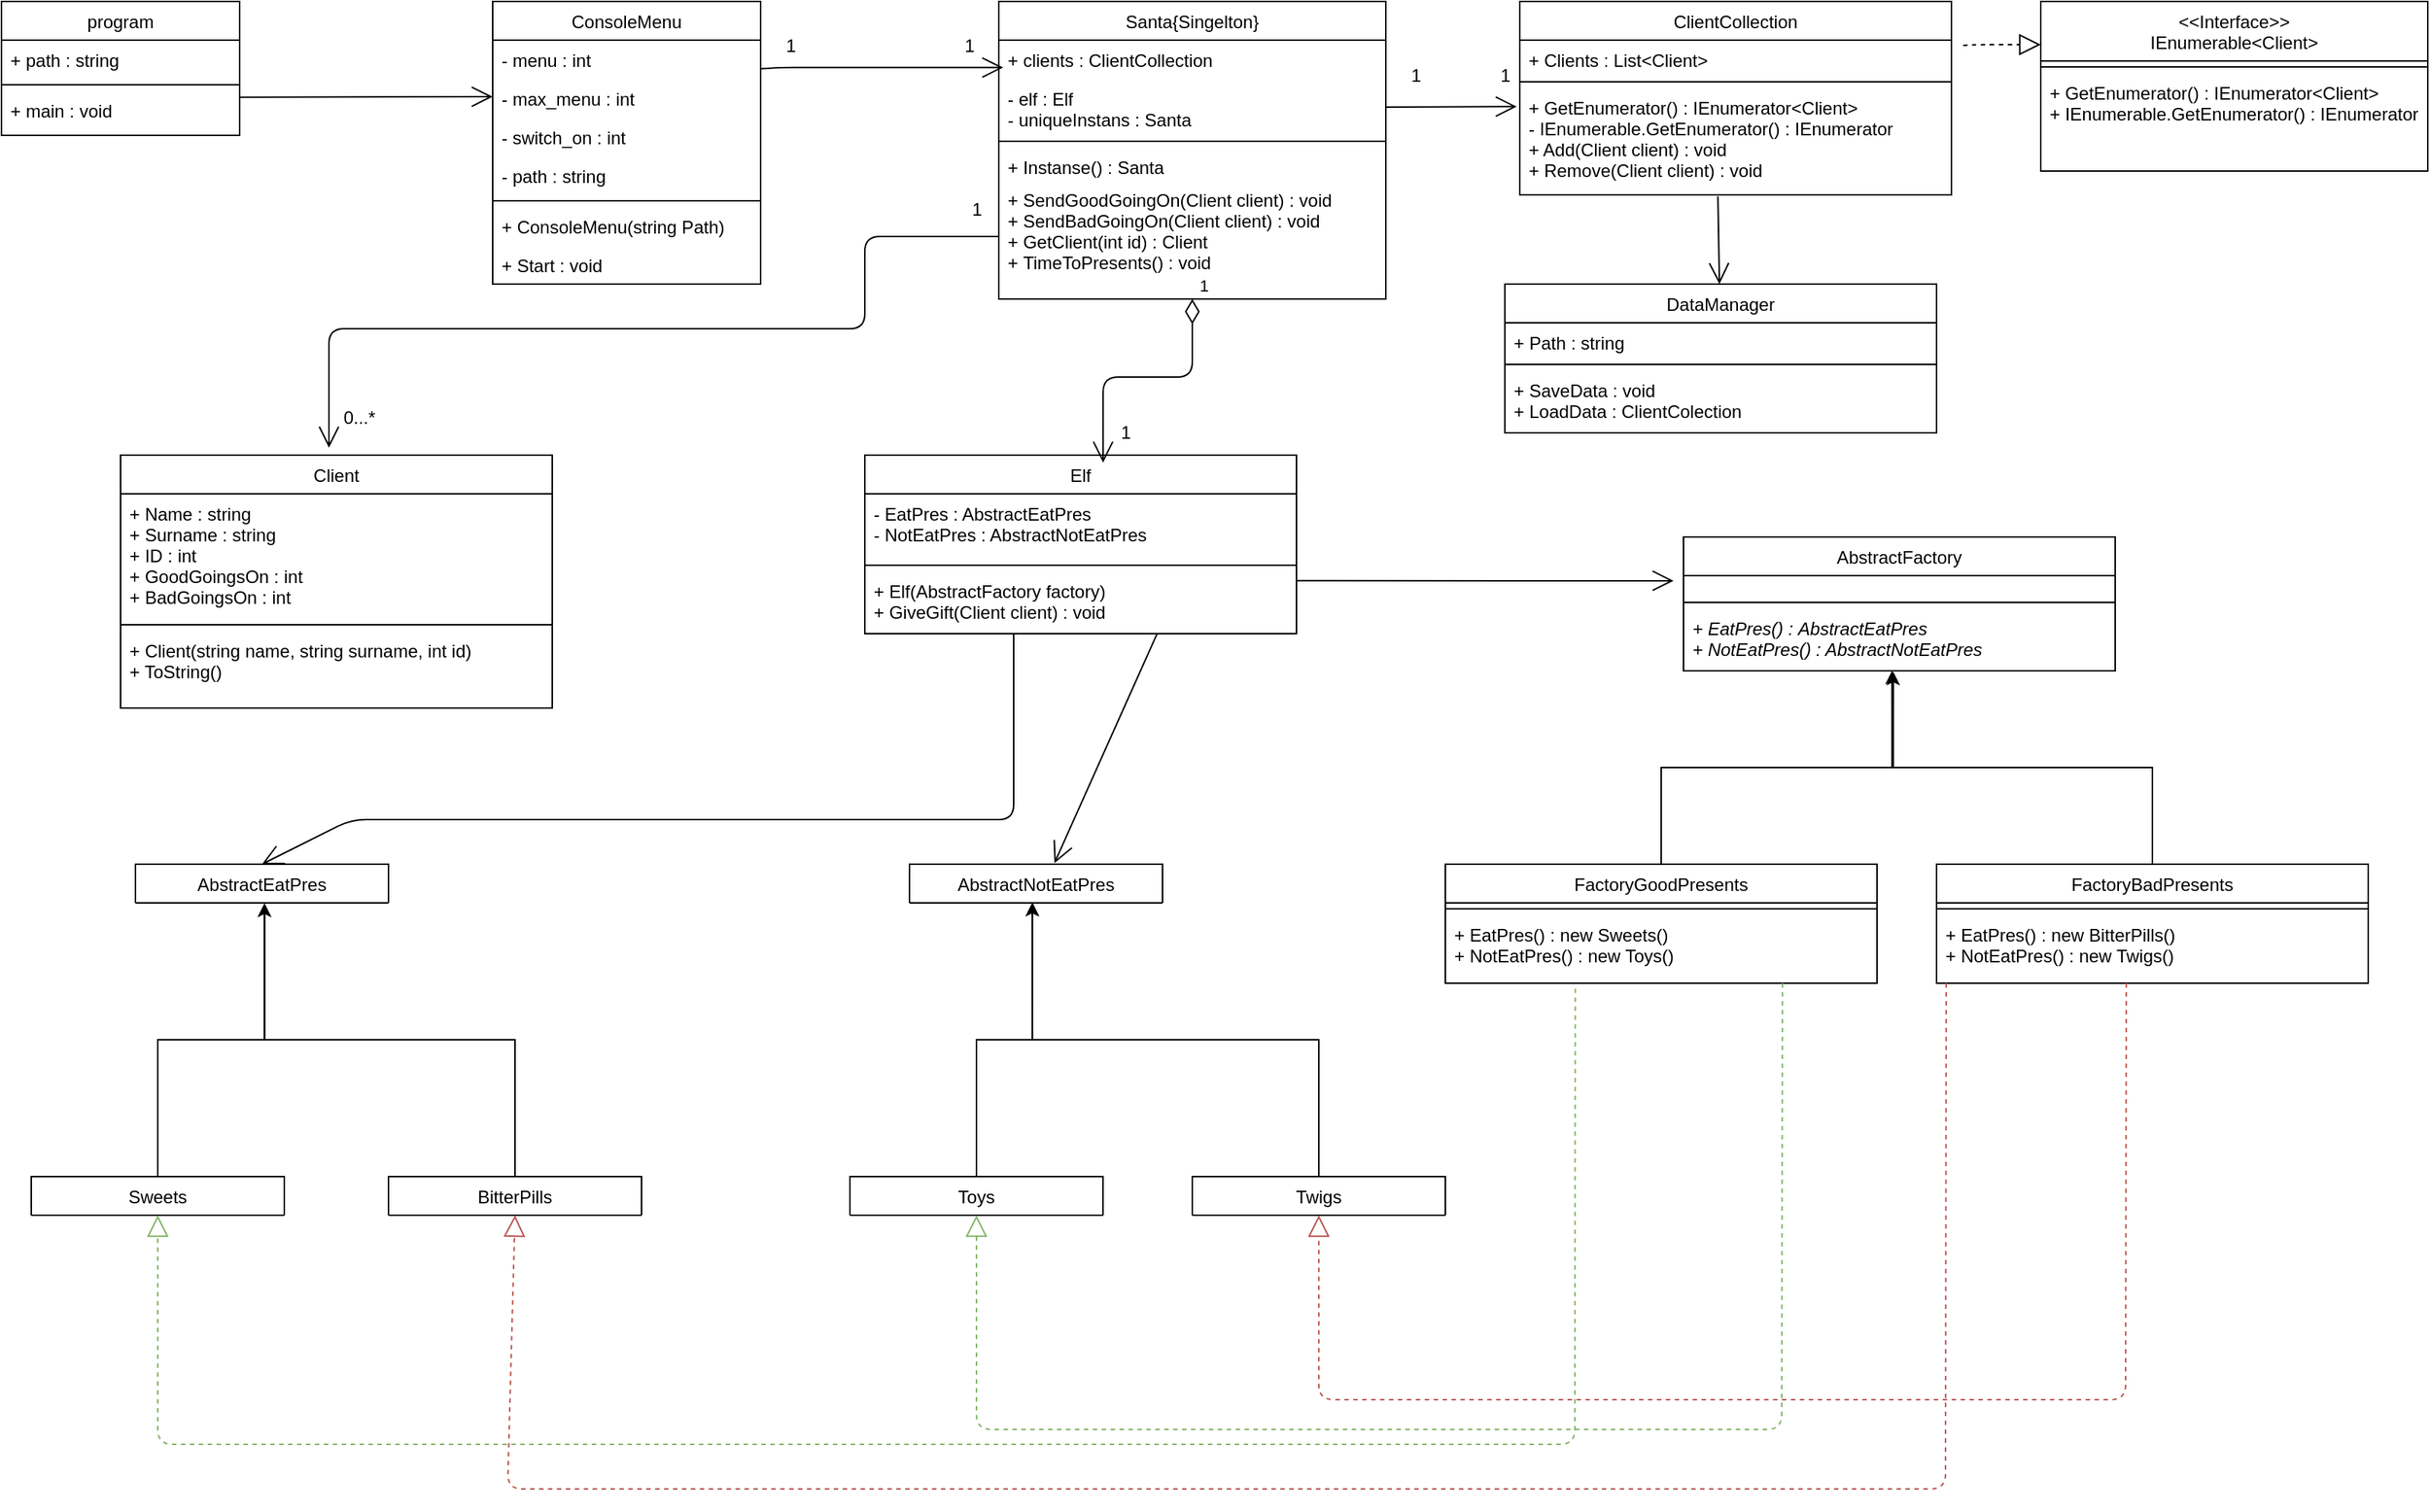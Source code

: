 <mxfile version="14.5.1" type="device"><diagram id="C5RBs43oDa-KdzZeNtuy" name="Page-1"><mxGraphModel dx="1543" dy="856" grid="1" gridSize="10" guides="1" tooltips="1" connect="1" arrows="1" fold="1" page="1" pageScale="1" pageWidth="827" pageHeight="1169" background="none" math="0" shadow="0"><root><mxCell id="WIyWlLk6GJQsqaUBKTNV-0"/><mxCell id="WIyWlLk6GJQsqaUBKTNV-1" parent="WIyWlLk6GJQsqaUBKTNV-0"/><mxCell id="zkfFHV4jXpPFQw0GAbJ--0" value="program" style="swimlane;fontStyle=0;align=center;verticalAlign=top;childLayout=stackLayout;horizontal=1;startSize=26;horizontalStack=0;resizeParent=1;resizeLast=0;collapsible=1;marginBottom=0;rounded=0;shadow=0;strokeWidth=1;" parent="WIyWlLk6GJQsqaUBKTNV-1" vertex="1"><mxGeometry x="10" y="20" width="160" height="90" as="geometry"><mxRectangle x="230" y="140" width="160" height="26" as="alternateBounds"/></mxGeometry></mxCell><mxCell id="zkfFHV4jXpPFQw0GAbJ--1" value="+ path : string" style="text;align=left;verticalAlign=top;spacingLeft=4;spacingRight=4;overflow=hidden;rotatable=0;points=[[0,0.5],[1,0.5]];portConstraint=eastwest;" parent="zkfFHV4jXpPFQw0GAbJ--0" vertex="1"><mxGeometry y="26" width="160" height="26" as="geometry"/></mxCell><mxCell id="zkfFHV4jXpPFQw0GAbJ--4" value="" style="line;html=1;strokeWidth=1;align=left;verticalAlign=middle;spacingTop=-1;spacingLeft=3;spacingRight=3;rotatable=0;labelPosition=right;points=[];portConstraint=eastwest;" parent="zkfFHV4jXpPFQw0GAbJ--0" vertex="1"><mxGeometry y="52" width="160" height="8" as="geometry"/></mxCell><mxCell id="zkfFHV4jXpPFQw0GAbJ--5" value="+ main : void" style="text;align=left;verticalAlign=top;spacingLeft=4;spacingRight=4;overflow=hidden;rotatable=0;points=[[0,0.5],[1,0.5]];portConstraint=eastwest;" parent="zkfFHV4jXpPFQw0GAbJ--0" vertex="1"><mxGeometry y="60" width="160" height="26" as="geometry"/></mxCell><mxCell id="zkfFHV4jXpPFQw0GAbJ--6" value="Santa{Singelton}" style="swimlane;fontStyle=0;align=center;verticalAlign=top;childLayout=stackLayout;horizontal=1;startSize=26;horizontalStack=0;resizeParent=1;resizeLast=0;collapsible=1;marginBottom=0;rounded=0;shadow=0;strokeWidth=1;" parent="WIyWlLk6GJQsqaUBKTNV-1" vertex="1"><mxGeometry x="680" y="20" width="260" height="200" as="geometry"><mxRectangle x="130" y="380" width="160" height="26" as="alternateBounds"/></mxGeometry></mxCell><mxCell id="zkfFHV4jXpPFQw0GAbJ--7" value="+ clients : ClientCollection" style="text;align=left;verticalAlign=top;spacingLeft=4;spacingRight=4;overflow=hidden;rotatable=0;points=[[0,0.5],[1,0.5]];portConstraint=eastwest;" parent="zkfFHV4jXpPFQw0GAbJ--6" vertex="1"><mxGeometry y="26" width="260" height="26" as="geometry"/></mxCell><mxCell id="zkfFHV4jXpPFQw0GAbJ--8" value="- elf : Elf&#10;- uniqueInstans : Santa" style="text;align=left;verticalAlign=top;spacingLeft=4;spacingRight=4;overflow=hidden;rotatable=0;points=[[0,0.5],[1,0.5]];portConstraint=eastwest;rounded=0;shadow=0;html=0;" parent="zkfFHV4jXpPFQw0GAbJ--6" vertex="1"><mxGeometry y="52" width="260" height="38" as="geometry"/></mxCell><mxCell id="zkfFHV4jXpPFQw0GAbJ--9" value="" style="line;html=1;strokeWidth=1;align=left;verticalAlign=middle;spacingTop=-1;spacingLeft=3;spacingRight=3;rotatable=0;labelPosition=right;points=[];portConstraint=eastwest;" parent="zkfFHV4jXpPFQw0GAbJ--6" vertex="1"><mxGeometry y="90" width="260" height="8" as="geometry"/></mxCell><mxCell id="zkfFHV4jXpPFQw0GAbJ--10" value="+ Instanse() : Santa" style="text;align=left;verticalAlign=top;spacingLeft=4;spacingRight=4;overflow=hidden;rotatable=0;points=[[0,0.5],[1,0.5]];portConstraint=eastwest;fontStyle=0" parent="zkfFHV4jXpPFQw0GAbJ--6" vertex="1"><mxGeometry y="98" width="260" height="22" as="geometry"/></mxCell><mxCell id="zkfFHV4jXpPFQw0GAbJ--11" value="+ SendGoodGoingOn(Client client) : void&#10;+ SendBadGoingOn(Client client) : void&#10;+ GetClient(int id) : Client&#10;+ TimeToPresents() : void" style="text;align=left;verticalAlign=top;spacingLeft=4;spacingRight=4;overflow=hidden;rotatable=0;points=[[0,0.5],[1,0.5]];portConstraint=eastwest;" parent="zkfFHV4jXpPFQw0GAbJ--6" vertex="1"><mxGeometry y="120" width="260" height="76" as="geometry"/></mxCell><mxCell id="zkfFHV4jXpPFQw0GAbJ--13" value="Elf" style="swimlane;fontStyle=0;align=center;verticalAlign=top;childLayout=stackLayout;horizontal=1;startSize=26;horizontalStack=0;resizeParent=1;resizeLast=0;collapsible=1;marginBottom=0;rounded=0;shadow=0;strokeWidth=1;" parent="WIyWlLk6GJQsqaUBKTNV-1" vertex="1"><mxGeometry x="590" y="325" width="290" height="120" as="geometry"><mxRectangle x="340" y="380" width="170" height="26" as="alternateBounds"/></mxGeometry></mxCell><mxCell id="zkfFHV4jXpPFQw0GAbJ--14" value="- EatPres : AbstractEatPres&#10;- NotEatPres : AbstractNotEatPres" style="text;align=left;verticalAlign=top;spacingLeft=4;spacingRight=4;overflow=hidden;rotatable=0;points=[[0,0.5],[1,0.5]];portConstraint=eastwest;" parent="zkfFHV4jXpPFQw0GAbJ--13" vertex="1"><mxGeometry y="26" width="290" height="44" as="geometry"/></mxCell><mxCell id="zkfFHV4jXpPFQw0GAbJ--15" value="" style="line;html=1;strokeWidth=1;align=left;verticalAlign=middle;spacingTop=-1;spacingLeft=3;spacingRight=3;rotatable=0;labelPosition=right;points=[];portConstraint=eastwest;" parent="zkfFHV4jXpPFQw0GAbJ--13" vertex="1"><mxGeometry y="70" width="290" height="8" as="geometry"/></mxCell><mxCell id="DRcMsvLkukHwUb9DaFKD-1" value="+ Elf(AbstractFactory factory) &#10;+ GiveGift(Client client) : void" style="text;align=left;verticalAlign=top;spacingLeft=4;spacingRight=4;overflow=hidden;rotatable=0;points=[[0,0.5],[1,0.5]];portConstraint=eastwest;" vertex="1" parent="zkfFHV4jXpPFQw0GAbJ--13"><mxGeometry y="78" width="290" height="42" as="geometry"/></mxCell><mxCell id="zkfFHV4jXpPFQw0GAbJ--17" value="ConsoleMenu" style="swimlane;fontStyle=0;align=center;verticalAlign=top;childLayout=stackLayout;horizontal=1;startSize=26;horizontalStack=0;resizeParent=1;resizeLast=0;collapsible=1;marginBottom=0;rounded=0;shadow=0;strokeWidth=1;" parent="WIyWlLk6GJQsqaUBKTNV-1" vertex="1"><mxGeometry x="340" y="20" width="180" height="190" as="geometry"><mxRectangle x="550" y="140" width="160" height="26" as="alternateBounds"/></mxGeometry></mxCell><mxCell id="zkfFHV4jXpPFQw0GAbJ--18" value="- menu : int" style="text;align=left;verticalAlign=top;spacingLeft=4;spacingRight=4;overflow=hidden;rotatable=0;points=[[0,0.5],[1,0.5]];portConstraint=eastwest;" parent="zkfFHV4jXpPFQw0GAbJ--17" vertex="1"><mxGeometry y="26" width="180" height="26" as="geometry"/></mxCell><mxCell id="zkfFHV4jXpPFQw0GAbJ--19" value="- max_menu : int" style="text;align=left;verticalAlign=top;spacingLeft=4;spacingRight=4;overflow=hidden;rotatable=0;points=[[0,0.5],[1,0.5]];portConstraint=eastwest;rounded=0;shadow=0;html=0;" parent="zkfFHV4jXpPFQw0GAbJ--17" vertex="1"><mxGeometry y="52" width="180" height="26" as="geometry"/></mxCell><mxCell id="zkfFHV4jXpPFQw0GAbJ--20" value="- switch_on : int" style="text;align=left;verticalAlign=top;spacingLeft=4;spacingRight=4;overflow=hidden;rotatable=0;points=[[0,0.5],[1,0.5]];portConstraint=eastwest;rounded=0;shadow=0;html=0;" parent="zkfFHV4jXpPFQw0GAbJ--17" vertex="1"><mxGeometry y="78" width="180" height="26" as="geometry"/></mxCell><mxCell id="zkfFHV4jXpPFQw0GAbJ--21" value="- path : string" style="text;align=left;verticalAlign=top;spacingLeft=4;spacingRight=4;overflow=hidden;rotatable=0;points=[[0,0.5],[1,0.5]];portConstraint=eastwest;rounded=0;shadow=0;html=0;" parent="zkfFHV4jXpPFQw0GAbJ--17" vertex="1"><mxGeometry y="104" width="180" height="26" as="geometry"/></mxCell><mxCell id="zkfFHV4jXpPFQw0GAbJ--23" value="" style="line;html=1;strokeWidth=1;align=left;verticalAlign=middle;spacingTop=-1;spacingLeft=3;spacingRight=3;rotatable=0;labelPosition=right;points=[];portConstraint=eastwest;" parent="zkfFHV4jXpPFQw0GAbJ--17" vertex="1"><mxGeometry y="130" width="180" height="8" as="geometry"/></mxCell><mxCell id="zkfFHV4jXpPFQw0GAbJ--24" value="+ ConsoleMenu(string Path)" style="text;align=left;verticalAlign=top;spacingLeft=4;spacingRight=4;overflow=hidden;rotatable=0;points=[[0,0.5],[1,0.5]];portConstraint=eastwest;" parent="zkfFHV4jXpPFQw0GAbJ--17" vertex="1"><mxGeometry y="138" width="180" height="26" as="geometry"/></mxCell><mxCell id="zkfFHV4jXpPFQw0GAbJ--25" value="+ Start : void" style="text;align=left;verticalAlign=top;spacingLeft=4;spacingRight=4;overflow=hidden;rotatable=0;points=[[0,0.5],[1,0.5]];portConstraint=eastwest;" parent="zkfFHV4jXpPFQw0GAbJ--17" vertex="1"><mxGeometry y="164" width="180" height="26" as="geometry"/></mxCell><mxCell id="DRcMsvLkukHwUb9DaFKD-2" value="AbstractNotEatPres" style="swimlane;fontStyle=0;align=center;verticalAlign=top;childLayout=stackLayout;horizontal=1;startSize=26;horizontalStack=0;resizeParent=1;resizeLast=0;collapsible=1;marginBottom=0;rounded=0;shadow=0;strokeWidth=1;" vertex="1" collapsed="1" parent="WIyWlLk6GJQsqaUBKTNV-1"><mxGeometry x="620" y="600" width="170" height="26" as="geometry"><mxRectangle x="620" y="600" width="290" height="120" as="alternateBounds"/></mxGeometry></mxCell><mxCell id="DRcMsvLkukHwUb9DaFKD-3" value="&#10;&#10;" style="text;align=left;verticalAlign=top;spacingLeft=4;spacingRight=4;overflow=hidden;rotatable=0;points=[[0,0.5],[1,0.5]];portConstraint=eastwest;" vertex="1" parent="DRcMsvLkukHwUb9DaFKD-2"><mxGeometry y="26" width="170" height="44" as="geometry"/></mxCell><mxCell id="DRcMsvLkukHwUb9DaFKD-4" value="" style="line;html=1;strokeWidth=1;align=left;verticalAlign=middle;spacingTop=-1;spacingLeft=3;spacingRight=3;rotatable=0;labelPosition=right;points=[];portConstraint=eastwest;" vertex="1" parent="DRcMsvLkukHwUb9DaFKD-2"><mxGeometry y="70" width="170" height="8" as="geometry"/></mxCell><mxCell id="DRcMsvLkukHwUb9DaFKD-5" value="&#10;&#10;" style="text;align=left;verticalAlign=top;spacingLeft=4;spacingRight=4;overflow=hidden;rotatable=0;points=[[0,0.5],[1,0.5]];portConstraint=eastwest;" vertex="1" parent="DRcMsvLkukHwUb9DaFKD-2"><mxGeometry y="78" width="170" height="42" as="geometry"/></mxCell><mxCell id="DRcMsvLkukHwUb9DaFKD-56" style="edgeStyle=orthogonalEdgeStyle;rounded=0;orthogonalLoop=1;jettySize=auto;html=1;exitX=0.5;exitY=0;exitDx=0;exitDy=0;entryX=0.51;entryY=1.01;entryDx=0;entryDy=0;entryPerimeter=0;" edge="1" parent="WIyWlLk6GJQsqaUBKTNV-1" source="DRcMsvLkukHwUb9DaFKD-6" target="DRcMsvLkukHwUb9DaFKD-17"><mxGeometry relative="1" as="geometry"/></mxCell><mxCell id="DRcMsvLkukHwUb9DaFKD-6" value="BitterPills" style="swimlane;fontStyle=0;align=center;verticalAlign=top;childLayout=stackLayout;horizontal=1;startSize=26;horizontalStack=0;resizeParent=1;resizeLast=0;collapsible=1;marginBottom=0;rounded=0;shadow=0;strokeWidth=1;" vertex="1" collapsed="1" parent="WIyWlLk6GJQsqaUBKTNV-1"><mxGeometry x="270" y="810" width="170" height="26" as="geometry"><mxRectangle x="270" y="810" width="180" height="120" as="alternateBounds"/></mxGeometry></mxCell><mxCell id="DRcMsvLkukHwUb9DaFKD-7" value="&#10;&#10;" style="text;align=left;verticalAlign=top;spacingLeft=4;spacingRight=4;overflow=hidden;rotatable=0;points=[[0,0.5],[1,0.5]];portConstraint=eastwest;" vertex="1" parent="DRcMsvLkukHwUb9DaFKD-6"><mxGeometry y="26" width="170" height="44" as="geometry"/></mxCell><mxCell id="DRcMsvLkukHwUb9DaFKD-8" value="" style="line;html=1;strokeWidth=1;align=left;verticalAlign=middle;spacingTop=-1;spacingLeft=3;spacingRight=3;rotatable=0;labelPosition=right;points=[];portConstraint=eastwest;" vertex="1" parent="DRcMsvLkukHwUb9DaFKD-6"><mxGeometry y="70" width="170" height="8" as="geometry"/></mxCell><mxCell id="DRcMsvLkukHwUb9DaFKD-9" value="&#10;&#10;" style="text;align=left;verticalAlign=top;spacingLeft=4;spacingRight=4;overflow=hidden;rotatable=0;points=[[0,0.5],[1,0.5]];portConstraint=eastwest;" vertex="1" parent="DRcMsvLkukHwUb9DaFKD-6"><mxGeometry y="78" width="170" height="42" as="geometry"/></mxCell><mxCell id="DRcMsvLkukHwUb9DaFKD-10" value="AbstractFactory" style="swimlane;fontStyle=0;align=center;verticalAlign=top;childLayout=stackLayout;horizontal=1;startSize=26;horizontalStack=0;resizeParent=1;resizeLast=0;collapsible=1;marginBottom=0;rounded=0;shadow=0;strokeWidth=1;" vertex="1" parent="WIyWlLk6GJQsqaUBKTNV-1"><mxGeometry x="1140" y="380" width="290" height="90" as="geometry"><mxRectangle x="340" y="380" width="170" height="26" as="alternateBounds"/></mxGeometry></mxCell><mxCell id="DRcMsvLkukHwUb9DaFKD-11" value="&#10;&#10;" style="text;align=left;verticalAlign=top;spacingLeft=4;spacingRight=4;overflow=hidden;rotatable=0;points=[[0,0.5],[1,0.5]];portConstraint=eastwest;" vertex="1" parent="DRcMsvLkukHwUb9DaFKD-10"><mxGeometry y="26" width="290" height="14" as="geometry"/></mxCell><mxCell id="DRcMsvLkukHwUb9DaFKD-12" value="" style="line;html=1;strokeWidth=1;align=left;verticalAlign=middle;spacingTop=-1;spacingLeft=3;spacingRight=3;rotatable=0;labelPosition=right;points=[];portConstraint=eastwest;" vertex="1" parent="DRcMsvLkukHwUb9DaFKD-10"><mxGeometry y="40" width="290" height="8" as="geometry"/></mxCell><mxCell id="DRcMsvLkukHwUb9DaFKD-13" value="+ EatPres() : AbstractEatPres &#10;+ NotEatPres() : AbstractNotEatPres" style="text;align=left;verticalAlign=top;spacingLeft=4;spacingRight=4;overflow=hidden;rotatable=0;points=[[0,0.5],[1,0.5]];portConstraint=eastwest;fontStyle=2" vertex="1" parent="DRcMsvLkukHwUb9DaFKD-10"><mxGeometry y="48" width="290" height="42" as="geometry"/></mxCell><mxCell id="DRcMsvLkukHwUb9DaFKD-14" value="AbstractEatPres" style="swimlane;fontStyle=0;align=center;verticalAlign=top;childLayout=stackLayout;horizontal=1;startSize=26;horizontalStack=0;resizeParent=1;resizeLast=0;collapsible=1;marginBottom=0;rounded=0;shadow=0;strokeWidth=1;" vertex="1" collapsed="1" parent="WIyWlLk6GJQsqaUBKTNV-1"><mxGeometry x="100" y="600" width="170" height="26" as="geometry"><mxRectangle x="100" y="600" width="290" height="120" as="alternateBounds"/></mxGeometry></mxCell><mxCell id="DRcMsvLkukHwUb9DaFKD-15" value="&#10;&#10;" style="text;align=left;verticalAlign=top;spacingLeft=4;spacingRight=4;overflow=hidden;rotatable=0;points=[[0,0.5],[1,0.5]];portConstraint=eastwest;" vertex="1" parent="DRcMsvLkukHwUb9DaFKD-14"><mxGeometry y="26" width="170" height="44" as="geometry"/></mxCell><mxCell id="DRcMsvLkukHwUb9DaFKD-16" value="" style="line;html=1;strokeWidth=1;align=left;verticalAlign=middle;spacingTop=-1;spacingLeft=3;spacingRight=3;rotatable=0;labelPosition=right;points=[];portConstraint=eastwest;" vertex="1" parent="DRcMsvLkukHwUb9DaFKD-14"><mxGeometry y="70" width="170" height="8" as="geometry"/></mxCell><mxCell id="DRcMsvLkukHwUb9DaFKD-17" value="&#10;&#10;" style="text;align=left;verticalAlign=top;spacingLeft=4;spacingRight=4;overflow=hidden;rotatable=0;points=[[0,0.5],[1,0.5]];portConstraint=eastwest;" vertex="1" parent="DRcMsvLkukHwUb9DaFKD-14"><mxGeometry y="78" width="170" height="42" as="geometry"/></mxCell><mxCell id="DRcMsvLkukHwUb9DaFKD-18" value="Client" style="swimlane;fontStyle=0;align=center;verticalAlign=top;childLayout=stackLayout;horizontal=1;startSize=26;horizontalStack=0;resizeParent=1;resizeLast=0;collapsible=1;marginBottom=0;rounded=0;shadow=0;strokeWidth=1;" vertex="1" parent="WIyWlLk6GJQsqaUBKTNV-1"><mxGeometry x="90" y="325" width="290" height="170" as="geometry"><mxRectangle x="340" y="380" width="170" height="26" as="alternateBounds"/></mxGeometry></mxCell><mxCell id="DRcMsvLkukHwUb9DaFKD-19" value="+ Name : string&#10;+ Surname : string&#10;+ ID : int&#10;+ GoodGoingsOn : int&#10;+ BadGoingsOn : int" style="text;align=left;verticalAlign=top;spacingLeft=4;spacingRight=4;overflow=hidden;rotatable=0;points=[[0,0.5],[1,0.5]];portConstraint=eastwest;" vertex="1" parent="DRcMsvLkukHwUb9DaFKD-18"><mxGeometry y="26" width="290" height="84" as="geometry"/></mxCell><mxCell id="DRcMsvLkukHwUb9DaFKD-20" value="" style="line;html=1;strokeWidth=1;align=left;verticalAlign=middle;spacingTop=-1;spacingLeft=3;spacingRight=3;rotatable=0;labelPosition=right;points=[];portConstraint=eastwest;" vertex="1" parent="DRcMsvLkukHwUb9DaFKD-18"><mxGeometry y="110" width="290" height="8" as="geometry"/></mxCell><mxCell id="DRcMsvLkukHwUb9DaFKD-21" value="+ Client(string name, string surname, int id)&#10;+ ToString()" style="text;align=left;verticalAlign=top;spacingLeft=4;spacingRight=4;overflow=hidden;rotatable=0;points=[[0,0.5],[1,0.5]];portConstraint=eastwest;" vertex="1" parent="DRcMsvLkukHwUb9DaFKD-18"><mxGeometry y="118" width="290" height="42" as="geometry"/></mxCell><mxCell id="DRcMsvLkukHwUb9DaFKD-22" value="ClientCollection" style="swimlane;fontStyle=0;align=center;verticalAlign=top;childLayout=stackLayout;horizontal=1;startSize=26;horizontalStack=0;resizeParent=1;resizeLast=0;collapsible=1;marginBottom=0;rounded=0;shadow=0;strokeWidth=1;" vertex="1" parent="WIyWlLk6GJQsqaUBKTNV-1"><mxGeometry x="1030" y="20" width="290" height="130" as="geometry"><mxRectangle x="340" y="380" width="170" height="26" as="alternateBounds"/></mxGeometry></mxCell><mxCell id="DRcMsvLkukHwUb9DaFKD-23" value="+ Clients : List&lt;Client&gt;&#10; &#10;" style="text;align=left;verticalAlign=top;spacingLeft=4;spacingRight=4;overflow=hidden;rotatable=0;points=[[0,0.5],[1,0.5]];portConstraint=eastwest;" vertex="1" parent="DRcMsvLkukHwUb9DaFKD-22"><mxGeometry y="26" width="290" height="24" as="geometry"/></mxCell><mxCell id="DRcMsvLkukHwUb9DaFKD-24" value="" style="line;html=1;strokeWidth=1;align=left;verticalAlign=middle;spacingTop=-1;spacingLeft=3;spacingRight=3;rotatable=0;labelPosition=right;points=[];portConstraint=eastwest;" vertex="1" parent="DRcMsvLkukHwUb9DaFKD-22"><mxGeometry y="50" width="290" height="8" as="geometry"/></mxCell><mxCell id="DRcMsvLkukHwUb9DaFKD-71" value="" style="endArrow=open;endFill=1;endSize=12;html=1;entryX=-0.007;entryY=0.176;entryDx=0;entryDy=0;entryPerimeter=0;" edge="1" parent="DRcMsvLkukHwUb9DaFKD-22" target="DRcMsvLkukHwUb9DaFKD-25"><mxGeometry width="160" relative="1" as="geometry"><mxPoint x="-90" y="71" as="sourcePoint"/><mxPoint x="123.33" y="70.062" as="targetPoint"/></mxGeometry></mxCell><mxCell id="DRcMsvLkukHwUb9DaFKD-25" value="+ GetEnumerator() : IEnumerator&lt;Client&gt;&#10;- IEnumerable.GetEnumerator() : IEnumerator&#10;+ Add(Client client) : void&#10;+ Remove(Client client) : void" style="text;align=left;verticalAlign=top;spacingLeft=4;spacingRight=4;overflow=hidden;rotatable=0;points=[[0,0.5],[1,0.5]];portConstraint=eastwest;" vertex="1" parent="DRcMsvLkukHwUb9DaFKD-22"><mxGeometry y="58" width="290" height="72" as="geometry"/></mxCell><mxCell id="DRcMsvLkukHwUb9DaFKD-26" value="DataManager" style="swimlane;fontStyle=0;align=center;verticalAlign=top;childLayout=stackLayout;horizontal=1;startSize=26;horizontalStack=0;resizeParent=1;resizeLast=0;collapsible=1;marginBottom=0;rounded=0;shadow=0;strokeWidth=1;" vertex="1" parent="WIyWlLk6GJQsqaUBKTNV-1"><mxGeometry x="1020" y="210" width="290" height="100" as="geometry"><mxRectangle x="340" y="380" width="170" height="26" as="alternateBounds"/></mxGeometry></mxCell><mxCell id="DRcMsvLkukHwUb9DaFKD-27" value="+ Path : string&#10;" style="text;align=left;verticalAlign=top;spacingLeft=4;spacingRight=4;overflow=hidden;rotatable=0;points=[[0,0.5],[1,0.5]];portConstraint=eastwest;" vertex="1" parent="DRcMsvLkukHwUb9DaFKD-26"><mxGeometry y="26" width="290" height="24" as="geometry"/></mxCell><mxCell id="DRcMsvLkukHwUb9DaFKD-28" value="" style="line;html=1;strokeWidth=1;align=left;verticalAlign=middle;spacingTop=-1;spacingLeft=3;spacingRight=3;rotatable=0;labelPosition=right;points=[];portConstraint=eastwest;" vertex="1" parent="DRcMsvLkukHwUb9DaFKD-26"><mxGeometry y="50" width="290" height="8" as="geometry"/></mxCell><mxCell id="DRcMsvLkukHwUb9DaFKD-29" value="+ SaveData : void&#10;+ LoadData : ClientColection" style="text;align=left;verticalAlign=top;spacingLeft=4;spacingRight=4;overflow=hidden;rotatable=0;points=[[0,0.5],[1,0.5]];portConstraint=eastwest;" vertex="1" parent="DRcMsvLkukHwUb9DaFKD-26"><mxGeometry y="58" width="290" height="42" as="geometry"/></mxCell><mxCell id="DRcMsvLkukHwUb9DaFKD-49" style="edgeStyle=orthogonalEdgeStyle;rounded=0;orthogonalLoop=1;jettySize=auto;html=1;exitX=0.5;exitY=0;exitDx=0;exitDy=0;entryX=0.483;entryY=1;entryDx=0;entryDy=0;entryPerimeter=0;" edge="1" parent="WIyWlLk6GJQsqaUBKTNV-1" source="DRcMsvLkukHwUb9DaFKD-30" target="DRcMsvLkukHwUb9DaFKD-13"><mxGeometry relative="1" as="geometry"/></mxCell><mxCell id="DRcMsvLkukHwUb9DaFKD-30" value="FactoryBadPresents" style="swimlane;fontStyle=0;align=center;verticalAlign=top;childLayout=stackLayout;horizontal=1;startSize=26;horizontalStack=0;resizeParent=1;resizeLast=0;collapsible=1;marginBottom=0;rounded=0;shadow=0;strokeWidth=1;" vertex="1" parent="WIyWlLk6GJQsqaUBKTNV-1"><mxGeometry x="1310" y="600" width="290" height="80" as="geometry"><mxRectangle x="340" y="380" width="170" height="26" as="alternateBounds"/></mxGeometry></mxCell><mxCell id="DRcMsvLkukHwUb9DaFKD-32" value="" style="line;html=1;strokeWidth=1;align=left;verticalAlign=middle;spacingTop=-1;spacingLeft=3;spacingRight=3;rotatable=0;labelPosition=right;points=[];portConstraint=eastwest;" vertex="1" parent="DRcMsvLkukHwUb9DaFKD-30"><mxGeometry y="26" width="290" height="8" as="geometry"/></mxCell><mxCell id="DRcMsvLkukHwUb9DaFKD-31" value="+ EatPres() : new BitterPills()&#10;+ NotEatPres() : new Twigs()&#10;" style="text;align=left;verticalAlign=top;spacingLeft=4;spacingRight=4;overflow=hidden;rotatable=0;points=[[0,0.5],[1,0.5]];portConstraint=eastwest;" vertex="1" parent="DRcMsvLkukHwUb9DaFKD-30"><mxGeometry y="34" width="290" height="44" as="geometry"/></mxCell><mxCell id="DRcMsvLkukHwUb9DaFKD-48" style="edgeStyle=orthogonalEdgeStyle;rounded=0;orthogonalLoop=1;jettySize=auto;html=1;exitX=0.5;exitY=0;exitDx=0;exitDy=0;entryX=0.486;entryY=1.015;entryDx=0;entryDy=0;entryPerimeter=0;" edge="1" parent="WIyWlLk6GJQsqaUBKTNV-1" source="DRcMsvLkukHwUb9DaFKD-34" target="DRcMsvLkukHwUb9DaFKD-13"><mxGeometry relative="1" as="geometry"/></mxCell><mxCell id="DRcMsvLkukHwUb9DaFKD-34" value="FactoryGoodPresents" style="swimlane;fontStyle=0;align=center;verticalAlign=top;childLayout=stackLayout;horizontal=1;startSize=26;horizontalStack=0;resizeParent=1;resizeLast=0;collapsible=1;marginBottom=0;rounded=0;shadow=0;strokeWidth=1;" vertex="1" parent="WIyWlLk6GJQsqaUBKTNV-1"><mxGeometry x="980" y="600" width="290" height="80" as="geometry"><mxRectangle x="340" y="380" width="170" height="26" as="alternateBounds"/></mxGeometry></mxCell><mxCell id="DRcMsvLkukHwUb9DaFKD-36" value="" style="line;html=1;strokeWidth=1;align=left;verticalAlign=middle;spacingTop=-1;spacingLeft=3;spacingRight=3;rotatable=0;labelPosition=right;points=[];portConstraint=eastwest;" vertex="1" parent="DRcMsvLkukHwUb9DaFKD-34"><mxGeometry y="26" width="290" height="8" as="geometry"/></mxCell><mxCell id="DRcMsvLkukHwUb9DaFKD-37" value="+ EatPres() : new Sweets()&#10;+ NotEatPres() : new Toys()&#10;" style="text;align=left;verticalAlign=top;spacingLeft=4;spacingRight=4;overflow=hidden;rotatable=0;points=[[0,0.5],[1,0.5]];portConstraint=eastwest;" vertex="1" parent="DRcMsvLkukHwUb9DaFKD-34"><mxGeometry y="34" width="290" height="42" as="geometry"/></mxCell><mxCell id="DRcMsvLkukHwUb9DaFKD-55" style="edgeStyle=orthogonalEdgeStyle;rounded=0;orthogonalLoop=1;jettySize=auto;html=1;exitX=0.5;exitY=0;exitDx=0;exitDy=0;entryX=0.51;entryY=1.019;entryDx=0;entryDy=0;entryPerimeter=0;" edge="1" parent="WIyWlLk6GJQsqaUBKTNV-1" source="DRcMsvLkukHwUb9DaFKD-38" target="DRcMsvLkukHwUb9DaFKD-17"><mxGeometry relative="1" as="geometry"/></mxCell><mxCell id="DRcMsvLkukHwUb9DaFKD-38" value="Sweets" style="swimlane;fontStyle=0;align=center;verticalAlign=top;childLayout=stackLayout;horizontal=1;startSize=26;horizontalStack=0;resizeParent=1;resizeLast=0;collapsible=1;marginBottom=0;rounded=0;shadow=0;strokeWidth=1;" vertex="1" collapsed="1" parent="WIyWlLk6GJQsqaUBKTNV-1"><mxGeometry x="30" y="810" width="170" height="26" as="geometry"><mxRectangle x="30" y="810" width="180" height="120" as="alternateBounds"/></mxGeometry></mxCell><mxCell id="DRcMsvLkukHwUb9DaFKD-39" value="&#10;&#10;" style="text;align=left;verticalAlign=top;spacingLeft=4;spacingRight=4;overflow=hidden;rotatable=0;points=[[0,0.5],[1,0.5]];portConstraint=eastwest;" vertex="1" parent="DRcMsvLkukHwUb9DaFKD-38"><mxGeometry y="26" width="170" height="44" as="geometry"/></mxCell><mxCell id="DRcMsvLkukHwUb9DaFKD-40" value="" style="line;html=1;strokeWidth=1;align=left;verticalAlign=middle;spacingTop=-1;spacingLeft=3;spacingRight=3;rotatable=0;labelPosition=right;points=[];portConstraint=eastwest;" vertex="1" parent="DRcMsvLkukHwUb9DaFKD-38"><mxGeometry y="70" width="170" height="8" as="geometry"/></mxCell><mxCell id="DRcMsvLkukHwUb9DaFKD-41" value="&#10;&#10;" style="text;align=left;verticalAlign=top;spacingLeft=4;spacingRight=4;overflow=hidden;rotatable=0;points=[[0,0.5],[1,0.5]];portConstraint=eastwest;" vertex="1" parent="DRcMsvLkukHwUb9DaFKD-38"><mxGeometry y="78" width="170" height="42" as="geometry"/></mxCell><mxCell id="DRcMsvLkukHwUb9DaFKD-58" style="edgeStyle=orthogonalEdgeStyle;rounded=0;orthogonalLoop=1;jettySize=auto;html=1;exitX=0.5;exitY=0;exitDx=0;exitDy=0;entryX=0.485;entryY=1;entryDx=0;entryDy=0;entryPerimeter=0;" edge="1" parent="WIyWlLk6GJQsqaUBKTNV-1" source="DRcMsvLkukHwUb9DaFKD-42" target="DRcMsvLkukHwUb9DaFKD-5"><mxGeometry relative="1" as="geometry"/></mxCell><mxCell id="DRcMsvLkukHwUb9DaFKD-42" value="Twigs" style="swimlane;fontStyle=0;align=center;verticalAlign=top;childLayout=stackLayout;horizontal=1;startSize=26;horizontalStack=0;resizeParent=1;resizeLast=0;collapsible=1;marginBottom=0;rounded=0;shadow=0;strokeWidth=1;" vertex="1" collapsed="1" parent="WIyWlLk6GJQsqaUBKTNV-1"><mxGeometry x="810" y="810" width="170" height="26" as="geometry"><mxRectangle x="810" y="810" width="170" height="120" as="alternateBounds"/></mxGeometry></mxCell><mxCell id="DRcMsvLkukHwUb9DaFKD-43" value="&#10;&#10;" style="text;align=left;verticalAlign=top;spacingLeft=4;spacingRight=4;overflow=hidden;rotatable=0;points=[[0,0.5],[1,0.5]];portConstraint=eastwest;" vertex="1" parent="DRcMsvLkukHwUb9DaFKD-42"><mxGeometry y="26" width="170" height="44" as="geometry"/></mxCell><mxCell id="DRcMsvLkukHwUb9DaFKD-44" value="" style="line;html=1;strokeWidth=1;align=left;verticalAlign=middle;spacingTop=-1;spacingLeft=3;spacingRight=3;rotatable=0;labelPosition=right;points=[];portConstraint=eastwest;" vertex="1" parent="DRcMsvLkukHwUb9DaFKD-42"><mxGeometry y="70" width="170" height="8" as="geometry"/></mxCell><mxCell id="DRcMsvLkukHwUb9DaFKD-45" value="&#10;&#10;" style="text;align=left;verticalAlign=top;spacingLeft=4;spacingRight=4;overflow=hidden;rotatable=0;points=[[0,0.5],[1,0.5]];portConstraint=eastwest;" vertex="1" parent="DRcMsvLkukHwUb9DaFKD-42"><mxGeometry y="78" width="170" height="42" as="geometry"/></mxCell><mxCell id="DRcMsvLkukHwUb9DaFKD-57" style="edgeStyle=orthogonalEdgeStyle;rounded=0;orthogonalLoop=1;jettySize=auto;html=1;exitX=0.5;exitY=0;exitDx=0;exitDy=0;entryX=0.486;entryY=0.99;entryDx=0;entryDy=0;entryPerimeter=0;" edge="1" parent="WIyWlLk6GJQsqaUBKTNV-1" source="DRcMsvLkukHwUb9DaFKD-50" target="DRcMsvLkukHwUb9DaFKD-5"><mxGeometry relative="1" as="geometry"/></mxCell><mxCell id="DRcMsvLkukHwUb9DaFKD-50" value="Toys" style="swimlane;fontStyle=0;align=center;verticalAlign=top;childLayout=stackLayout;horizontal=1;startSize=26;horizontalStack=0;resizeParent=1;resizeLast=0;collapsible=1;marginBottom=0;rounded=0;shadow=0;strokeWidth=1;" vertex="1" collapsed="1" parent="WIyWlLk6GJQsqaUBKTNV-1"><mxGeometry x="580" y="810" width="170" height="26" as="geometry"><mxRectangle x="580" y="810" width="170" height="120" as="alternateBounds"/></mxGeometry></mxCell><mxCell id="DRcMsvLkukHwUb9DaFKD-51" value="&#10;&#10;" style="text;align=left;verticalAlign=top;spacingLeft=4;spacingRight=4;overflow=hidden;rotatable=0;points=[[0,0.5],[1,0.5]];portConstraint=eastwest;" vertex="1" parent="DRcMsvLkukHwUb9DaFKD-50"><mxGeometry y="26" width="170" height="44" as="geometry"/></mxCell><mxCell id="DRcMsvLkukHwUb9DaFKD-52" value="" style="line;html=1;strokeWidth=1;align=left;verticalAlign=middle;spacingTop=-1;spacingLeft=3;spacingRight=3;rotatable=0;labelPosition=right;points=[];portConstraint=eastwest;" vertex="1" parent="DRcMsvLkukHwUb9DaFKD-50"><mxGeometry y="70" width="170" height="8" as="geometry"/></mxCell><mxCell id="DRcMsvLkukHwUb9DaFKD-53" value="&#10;&#10;" style="text;align=left;verticalAlign=top;spacingLeft=4;spacingRight=4;overflow=hidden;rotatable=0;points=[[0,0.5],[1,0.5]];portConstraint=eastwest;" vertex="1" parent="DRcMsvLkukHwUb9DaFKD-50"><mxGeometry y="78" width="170" height="42" as="geometry"/></mxCell><mxCell id="DRcMsvLkukHwUb9DaFKD-63" value="" style="endArrow=open;endFill=1;endSize=12;html=1;entryX=-0.023;entryY=0.248;entryDx=0;entryDy=0;entryPerimeter=0;" edge="1" parent="WIyWlLk6GJQsqaUBKTNV-1" target="DRcMsvLkukHwUb9DaFKD-11"><mxGeometry width="160" relative="1" as="geometry"><mxPoint x="880" y="409.41" as="sourcePoint"/><mxPoint x="1040" y="409.41" as="targetPoint"/></mxGeometry></mxCell><mxCell id="DRcMsvLkukHwUb9DaFKD-64" value="" style="endArrow=open;endFill=1;endSize=12;html=1;entryX=0.573;entryY=-0.029;entryDx=0;entryDy=0;entryPerimeter=0;exitX=0.677;exitY=1.001;exitDx=0;exitDy=0;exitPerimeter=0;" edge="1" parent="WIyWlLk6GJQsqaUBKTNV-1" source="DRcMsvLkukHwUb9DaFKD-1" target="DRcMsvLkukHwUb9DaFKD-2"><mxGeometry width="160" relative="1" as="geometry"><mxPoint x="710" y="495.0" as="sourcePoint"/><mxPoint x="963.33" y="495.062" as="targetPoint"/></mxGeometry></mxCell><mxCell id="DRcMsvLkukHwUb9DaFKD-65" value="" style="endArrow=open;endFill=1;endSize=12;html=1;entryX=0.5;entryY=0;entryDx=0;entryDy=0;exitX=0.676;exitY=1.106;exitDx=0;exitDy=0;exitPerimeter=0;" edge="1" parent="WIyWlLk6GJQsqaUBKTNV-1" target="DRcMsvLkukHwUb9DaFKD-14"><mxGeometry width="160" relative="1" as="geometry"><mxPoint x="690" y="445.002" as="sourcePoint"/><mxPoint x="690.13" y="592.07" as="targetPoint"/><Array as="points"><mxPoint x="690" y="570"/><mxPoint x="245" y="570"/></Array></mxGeometry></mxCell><mxCell id="DRcMsvLkukHwUb9DaFKD-66" value="" style="endArrow=open;endFill=1;endSize=12;html=1;" edge="1" parent="WIyWlLk6GJQsqaUBKTNV-1"><mxGeometry width="160" relative="1" as="geometry"><mxPoint x="170" y="84.41" as="sourcePoint"/><mxPoint x="340" y="84" as="targetPoint"/></mxGeometry></mxCell><mxCell id="DRcMsvLkukHwUb9DaFKD-67" value="" style="endArrow=open;endFill=1;endSize=12;html=1;" edge="1" parent="WIyWlLk6GJQsqaUBKTNV-1"><mxGeometry width="160" relative="1" as="geometry"><mxPoint x="520" y="65.23" as="sourcePoint"/><mxPoint x="683" y="64.41" as="targetPoint"/><Array as="points"><mxPoint x="533" y="64.41"/></Array></mxGeometry></mxCell><mxCell id="DRcMsvLkukHwUb9DaFKD-70" value="" style="endArrow=open;endFill=1;endSize=12;html=1;exitX=0;exitY=0.5;exitDx=0;exitDy=0;" edge="1" parent="WIyWlLk6GJQsqaUBKTNV-1" source="zkfFHV4jXpPFQw0GAbJ--11"><mxGeometry width="160" relative="1" as="geometry"><mxPoint x="680" y="152.932" as="sourcePoint"/><mxPoint x="230" y="320" as="targetPoint"/><Array as="points"><mxPoint x="590" y="178"/><mxPoint x="590" y="240"/><mxPoint x="230" y="240"/></Array></mxGeometry></mxCell><mxCell id="DRcMsvLkukHwUb9DaFKD-72" value="" style="endArrow=open;endFill=1;endSize=12;html=1;exitX=0.459;exitY=1.014;exitDx=0;exitDy=0;exitPerimeter=0;" edge="1" parent="WIyWlLk6GJQsqaUBKTNV-1" source="DRcMsvLkukHwUb9DaFKD-25" target="DRcMsvLkukHwUb9DaFKD-26"><mxGeometry width="160" relative="1" as="geometry"><mxPoint x="1120" y="159.83" as="sourcePoint"/><mxPoint x="1207.97" y="159.502" as="targetPoint"/></mxGeometry></mxCell><mxCell id="DRcMsvLkukHwUb9DaFKD-73" value="&lt;&lt;Interface&gt;&gt;&#10;IEnumerable&lt;Client&gt;&#10;" style="swimlane;fontStyle=0;align=center;verticalAlign=top;childLayout=stackLayout;horizontal=1;startSize=40;horizontalStack=0;resizeParent=1;resizeLast=0;collapsible=1;marginBottom=0;rounded=0;shadow=0;strokeWidth=1;" vertex="1" parent="WIyWlLk6GJQsqaUBKTNV-1"><mxGeometry x="1380" y="20" width="260" height="114" as="geometry"><mxRectangle x="340" y="380" width="170" height="26" as="alternateBounds"/></mxGeometry></mxCell><mxCell id="DRcMsvLkukHwUb9DaFKD-75" value="" style="line;html=1;strokeWidth=1;align=left;verticalAlign=middle;spacingTop=-1;spacingLeft=3;spacingRight=3;rotatable=0;labelPosition=right;points=[];portConstraint=eastwest;" vertex="1" parent="DRcMsvLkukHwUb9DaFKD-73"><mxGeometry y="40" width="260" height="8" as="geometry"/></mxCell><mxCell id="DRcMsvLkukHwUb9DaFKD-76" value="+ GetEnumerator() : IEnumerator&lt;Client&gt;&#10;+ IEnumerable.GetEnumerator() : IEnumerator" style="text;align=left;verticalAlign=top;spacingLeft=4;spacingRight=4;overflow=hidden;rotatable=0;points=[[0,0.5],[1,0.5]];portConstraint=eastwest;" vertex="1" parent="DRcMsvLkukHwUb9DaFKD-73"><mxGeometry y="48" width="260" height="42" as="geometry"/></mxCell><mxCell id="DRcMsvLkukHwUb9DaFKD-77" value="" style="endArrow=block;dashed=1;endFill=0;endSize=12;html=1;exitX=1.027;exitY=0.145;exitDx=0;exitDy=0;exitPerimeter=0;" edge="1" parent="WIyWlLk6GJQsqaUBKTNV-1" source="DRcMsvLkukHwUb9DaFKD-23"><mxGeometry width="160" relative="1" as="geometry"><mxPoint x="1300" y="180" as="sourcePoint"/><mxPoint x="1380" y="49" as="targetPoint"/><Array as="points"><mxPoint x="1340" y="49"/></Array></mxGeometry></mxCell><mxCell id="DRcMsvLkukHwUb9DaFKD-78" value="1" style="endArrow=open;html=1;endSize=12;startArrow=diamondThin;startSize=14;startFill=0;edgeStyle=orthogonalEdgeStyle;align=left;verticalAlign=bottom;entryX=0.552;entryY=0.042;entryDx=0;entryDy=0;entryPerimeter=0;exitX=0.5;exitY=1;exitDx=0;exitDy=0;" edge="1" parent="WIyWlLk6GJQsqaUBKTNV-1" source="zkfFHV4jXpPFQw0GAbJ--6" target="zkfFHV4jXpPFQw0GAbJ--13"><mxGeometry x="-1" y="3" relative="1" as="geometry"><mxPoint x="950" y="300" as="sourcePoint"/><mxPoint x="930" y="240" as="targetPoint"/></mxGeometry></mxCell><mxCell id="DRcMsvLkukHwUb9DaFKD-79" value="" style="endArrow=block;dashed=1;endFill=0;endSize=12;html=1;entryX=0.5;entryY=1;entryDx=0;entryDy=0;exitX=0.301;exitY=1.181;exitDx=0;exitDy=0;exitPerimeter=0;fillColor=#d5e8d4;strokeColor=#82b366;" edge="1" parent="WIyWlLk6GJQsqaUBKTNV-1" source="DRcMsvLkukHwUb9DaFKD-37" target="DRcMsvLkukHwUb9DaFKD-38"><mxGeometry width="160" relative="1" as="geometry"><mxPoint x="1160" y="730" as="sourcePoint"/><mxPoint x="1212.17" y="750.0" as="targetPoint"/><Array as="points"><mxPoint x="1067" y="990"/><mxPoint x="115" y="990"/></Array></mxGeometry></mxCell><mxCell id="DRcMsvLkukHwUb9DaFKD-80" value="" style="endArrow=block;dashed=1;endFill=0;endSize=12;html=1;entryX=0.5;entryY=1;entryDx=0;entryDy=0;exitX=0.301;exitY=1.181;exitDx=0;exitDy=0;exitPerimeter=0;fillColor=#f8cecc;strokeColor=#b85450;" edge="1" parent="WIyWlLk6GJQsqaUBKTNV-1" target="DRcMsvLkukHwUb9DaFKD-6"><mxGeometry width="160" relative="1" as="geometry"><mxPoint x="1316.47" y="680.002" as="sourcePoint"/><mxPoint x="360.0" y="929.382" as="targetPoint"/><Array as="points"><mxPoint x="1316" y="1020"/><mxPoint x="350" y="1020"/></Array></mxGeometry></mxCell><mxCell id="DRcMsvLkukHwUb9DaFKD-81" value="" style="endArrow=block;dashed=1;endFill=0;endSize=12;html=1;entryX=0.5;entryY=1;entryDx=0;entryDy=0;exitX=0.301;exitY=1.181;exitDx=0;exitDy=0;exitPerimeter=0;fillColor=#d5e8d4;strokeColor=#82b366;" edge="1" parent="WIyWlLk6GJQsqaUBKTNV-1" target="DRcMsvLkukHwUb9DaFKD-50"><mxGeometry width="160" relative="1" as="geometry"><mxPoint x="1206.47" y="680.002" as="sourcePoint"/><mxPoint x="250" y="929.382" as="targetPoint"/><Array as="points"><mxPoint x="1206" y="980"/><mxPoint x="665" y="980"/></Array></mxGeometry></mxCell><mxCell id="DRcMsvLkukHwUb9DaFKD-82" value="" style="endArrow=block;dashed=1;endFill=0;endSize=12;html=1;entryX=0.5;entryY=1;entryDx=0;entryDy=0;exitX=0.301;exitY=1.181;exitDx=0;exitDy=0;exitPerimeter=0;fillColor=#f8cecc;strokeColor=#b85450;" edge="1" parent="WIyWlLk6GJQsqaUBKTNV-1" target="DRcMsvLkukHwUb9DaFKD-42"><mxGeometry width="160" relative="1" as="geometry"><mxPoint x="1437.47" y="680.002" as="sourcePoint"/><mxPoint x="910.11" y="938.862" as="targetPoint"/><Array as="points"><mxPoint x="1437" y="960"/><mxPoint x="895" y="960"/></Array></mxGeometry></mxCell><mxCell id="DRcMsvLkukHwUb9DaFKD-85" value="1" style="text;html=1;align=center;verticalAlign=middle;resizable=0;points=[];autosize=1;" vertex="1" parent="WIyWlLk6GJQsqaUBKTNV-1"><mxGeometry x="530" y="40" width="20" height="20" as="geometry"/></mxCell><mxCell id="DRcMsvLkukHwUb9DaFKD-86" value="1" style="text;html=1;align=center;verticalAlign=middle;resizable=0;points=[];autosize=1;" vertex="1" parent="WIyWlLk6GJQsqaUBKTNV-1"><mxGeometry x="650" y="40" width="20" height="20" as="geometry"/></mxCell><mxCell id="DRcMsvLkukHwUb9DaFKD-87" value="1" style="text;html=1;align=center;verticalAlign=middle;resizable=0;points=[];autosize=1;" vertex="1" parent="WIyWlLk6GJQsqaUBKTNV-1"><mxGeometry x="655" y="150" width="20" height="20" as="geometry"/></mxCell><mxCell id="DRcMsvLkukHwUb9DaFKD-88" value="0...*" style="text;html=1;align=center;verticalAlign=middle;resizable=0;points=[];autosize=1;" vertex="1" parent="WIyWlLk6GJQsqaUBKTNV-1"><mxGeometry x="230" y="290" width="40" height="20" as="geometry"/></mxCell><mxCell id="DRcMsvLkukHwUb9DaFKD-89" value="1" style="text;html=1;align=center;verticalAlign=middle;resizable=0;points=[];autosize=1;" vertex="1" parent="WIyWlLk6GJQsqaUBKTNV-1"><mxGeometry x="755" y="300" width="20" height="20" as="geometry"/></mxCell><mxCell id="DRcMsvLkukHwUb9DaFKD-90" value="1" style="text;html=1;align=center;verticalAlign=middle;resizable=0;points=[];autosize=1;" vertex="1" parent="WIyWlLk6GJQsqaUBKTNV-1"><mxGeometry x="1010" y="60" width="20" height="20" as="geometry"/></mxCell><mxCell id="DRcMsvLkukHwUb9DaFKD-91" value="1" style="text;html=1;align=center;verticalAlign=middle;resizable=0;points=[];autosize=1;" vertex="1" parent="WIyWlLk6GJQsqaUBKTNV-1"><mxGeometry x="950" y="60" width="20" height="20" as="geometry"/></mxCell></root></mxGraphModel></diagram></mxfile>